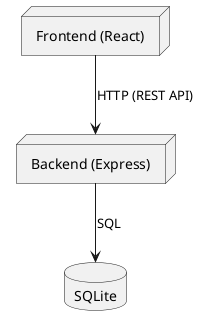 @startuml
@startuml
node "Frontend (React)" as FE
node "Backend (Express)" as BE
database "SQLite" as DB

FE --> BE : HTTP (REST API)
BE --> DB : SQL
@enduml
@enduml
